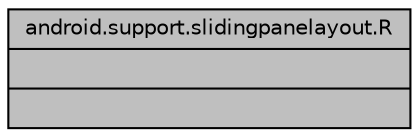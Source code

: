 digraph "android.support.slidingpanelayout.R"
{
 // LATEX_PDF_SIZE
  edge [fontname="Helvetica",fontsize="10",labelfontname="Helvetica",labelfontsize="10"];
  node [fontname="Helvetica",fontsize="10",shape=record];
  Node1 [label="{android.support.slidingpanelayout.R\n||}",height=0.2,width=0.4,color="black", fillcolor="grey75", style="filled", fontcolor="black",tooltip=" "];
}

